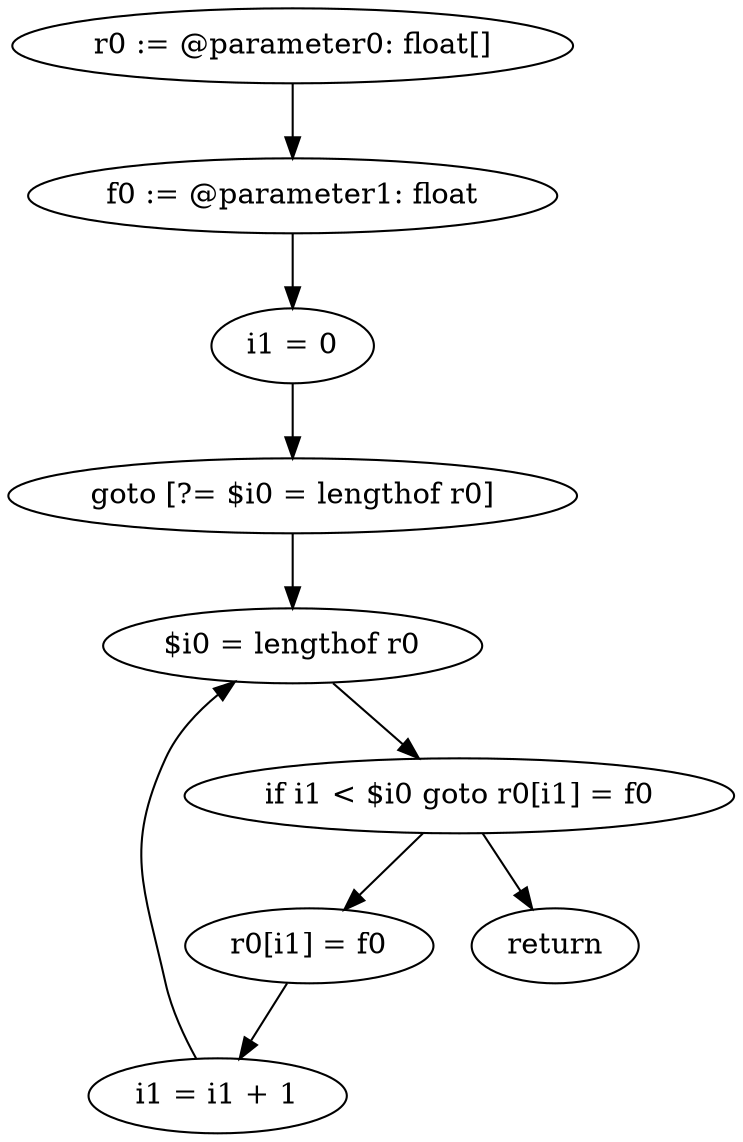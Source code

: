 digraph "unitGraph" {
    "r0 := @parameter0: float[]"
    "f0 := @parameter1: float"
    "i1 = 0"
    "goto [?= $i0 = lengthof r0]"
    "r0[i1] = f0"
    "i1 = i1 + 1"
    "$i0 = lengthof r0"
    "if i1 < $i0 goto r0[i1] = f0"
    "return"
    "r0 := @parameter0: float[]"->"f0 := @parameter1: float";
    "f0 := @parameter1: float"->"i1 = 0";
    "i1 = 0"->"goto [?= $i0 = lengthof r0]";
    "goto [?= $i0 = lengthof r0]"->"$i0 = lengthof r0";
    "r0[i1] = f0"->"i1 = i1 + 1";
    "i1 = i1 + 1"->"$i0 = lengthof r0";
    "$i0 = lengthof r0"->"if i1 < $i0 goto r0[i1] = f0";
    "if i1 < $i0 goto r0[i1] = f0"->"return";
    "if i1 < $i0 goto r0[i1] = f0"->"r0[i1] = f0";
}
